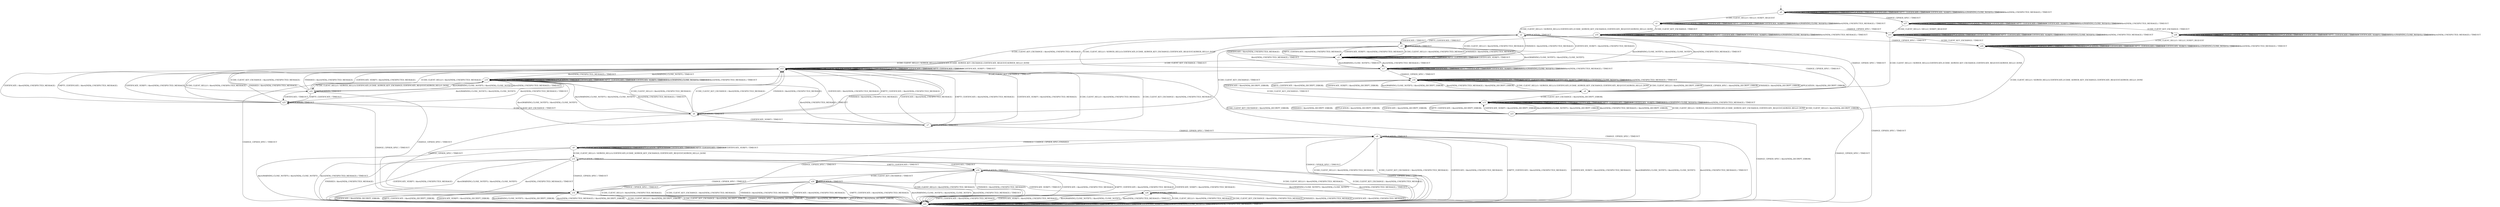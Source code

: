 digraph h5 {
s0 [label="s0"];
s1 [label="s1"];
s27 [label="s27"];
s2 [label="s2"];
s10 [label="s10"];
s11 [label="s11"];
s28 [label="s28"];
s3 [label="s3"];
s4 [label="s4"];
s5 [label="s5"];
s12 [label="s12"];
s17 [label="s17"];
s20 [label="s20"];
s22 [label="s22"];
s6 [label="s6"];
s13 [label="s13"];
s18 [label="s18"];
s21 [label="s21"];
s25 [label="s25"];
s7 [label="s7"];
s14 [label="s14"];
s19 [label="s19"];
s23 [label="s23"];
s8 [label="s8"];
s9 [label="s9"];
s15 [label="s15"];
s16 [label="s16"];
s24 [label="s24"];
s26 [label="s26"];
s0 -> s1 [label="ECDH_CLIENT_HELLO / HELLO_VERIFY_REQUEST"];
s0 -> s0 [label="ECDH_CLIENT_KEY_EXCHANGE / TIMEOUT"];
s0 -> s27 [label="CHANGE_CIPHER_SPEC / TIMEOUT"];
s0 -> s0 [label="FINISHED / TIMEOUT"];
s0 -> s0 [label="APPLICATION / TIMEOUT"];
s0 -> s0 [label="CERTIFICATE / TIMEOUT"];
s0 -> s0 [label="EMPTY_CERTIFICATE / TIMEOUT"];
s0 -> s0 [label="CERTIFICATE_VERIFY / TIMEOUT"];
s0 -> s0 [label="Alert(WARNING,CLOSE_NOTIFY) / TIMEOUT"];
s0 -> s0 [label="Alert(FATAL,UNEXPECTED_MESSAGE) / TIMEOUT"];
s1 -> s2 [label="ECDH_CLIENT_HELLO / SERVER_HELLO,CERTIFICATE,ECDHE_SERVER_KEY_EXCHANGE,CERTIFICATE_REQUEST,SERVER_HELLO_DONE"];
s1 -> s10 [label="ECDH_CLIENT_KEY_EXCHANGE / TIMEOUT"];
s1 -> s11 [label="CHANGE_CIPHER_SPEC / TIMEOUT"];
s1 -> s1 [label="FINISHED / TIMEOUT"];
s1 -> s1 [label="APPLICATION / TIMEOUT"];
s1 -> s1 [label="CERTIFICATE / TIMEOUT"];
s1 -> s1 [label="EMPTY_CERTIFICATE / TIMEOUT"];
s1 -> s1 [label="CERTIFICATE_VERIFY / TIMEOUT"];
s1 -> s1 [label="Alert(WARNING,CLOSE_NOTIFY) / TIMEOUT"];
s1 -> s1 [label="Alert(FATAL,UNEXPECTED_MESSAGE) / TIMEOUT"];
s27 -> s11 [label="ECDH_CLIENT_HELLO / HELLO_VERIFY_REQUEST"];
s27 -> s28 [label="ECDH_CLIENT_KEY_EXCHANGE / TIMEOUT"];
s27 -> s27 [label="CHANGE_CIPHER_SPEC / TIMEOUT"];
s27 -> s27 [label="FINISHED / TIMEOUT"];
s27 -> s27 [label="APPLICATION / TIMEOUT"];
s27 -> s27 [label="CERTIFICATE / TIMEOUT"];
s27 -> s27 [label="EMPTY_CERTIFICATE / TIMEOUT"];
s27 -> s27 [label="CERTIFICATE_VERIFY / TIMEOUT"];
s27 -> s27 [label="Alert(WARNING,CLOSE_NOTIFY) / TIMEOUT"];
s27 -> s27 [label="Alert(FATAL,UNEXPECTED_MESSAGE) / TIMEOUT"];
s2 -> s3 [label="ECDH_CLIENT_HELLO / Alert(FATAL,UNEXPECTED_MESSAGE)"];
s2 -> s12 [label="ECDH_CLIENT_KEY_EXCHANGE / Alert(FATAL,UNEXPECTED_MESSAGE)"];
s2 -> s4 [label="CHANGE_CIPHER_SPEC / TIMEOUT"];
s2 -> s3 [label="FINISHED / Alert(FATAL,UNEXPECTED_MESSAGE)"];
s2 -> s2 [label="APPLICATION / TIMEOUT"];
s2 -> s5 [label="CERTIFICATE / TIMEOUT"];
s2 -> s5 [label="EMPTY_CERTIFICATE / TIMEOUT"];
s2 -> s3 [label="CERTIFICATE_VERIFY / Alert(FATAL,UNEXPECTED_MESSAGE)"];
s2 -> s17 [label="Alert(WARNING,CLOSE_NOTIFY) / Alert(FATAL,CLOSE_NOTIFY)"];
s2 -> s17 [label="Alert(FATAL,UNEXPECTED_MESSAGE) / TIMEOUT"];
s10 -> s22 [label="ECDH_CLIENT_HELLO / SERVER_HELLO,CERTIFICATE,ECDHE_SERVER_KEY_EXCHANGE,CERTIFICATE_REQUEST,SERVER_HELLO_DONE"];
s10 -> s10 [label="ECDH_CLIENT_KEY_EXCHANGE / TIMEOUT"];
s10 -> s20 [label="CHANGE_CIPHER_SPEC / TIMEOUT"];
s10 -> s10 [label="FINISHED / TIMEOUT"];
s10 -> s10 [label="APPLICATION / TIMEOUT"];
s10 -> s10 [label="CERTIFICATE / TIMEOUT"];
s10 -> s10 [label="EMPTY_CERTIFICATE / TIMEOUT"];
s10 -> s10 [label="CERTIFICATE_VERIFY / TIMEOUT"];
s10 -> s10 [label="Alert(WARNING,CLOSE_NOTIFY) / TIMEOUT"];
s10 -> s10 [label="Alert(FATAL,UNEXPECTED_MESSAGE) / TIMEOUT"];
s11 -> s4 [label="ECDH_CLIENT_HELLO / SERVER_HELLO,CERTIFICATE,ECDHE_SERVER_KEY_EXCHANGE,CERTIFICATE_REQUEST,SERVER_HELLO_DONE"];
s11 -> s20 [label="ECDH_CLIENT_KEY_EXCHANGE / TIMEOUT"];
s11 -> s11 [label="CHANGE_CIPHER_SPEC / TIMEOUT"];
s11 -> s11 [label="FINISHED / TIMEOUT"];
s11 -> s11 [label="APPLICATION / TIMEOUT"];
s11 -> s11 [label="CERTIFICATE / TIMEOUT"];
s11 -> s11 [label="EMPTY_CERTIFICATE / TIMEOUT"];
s11 -> s11 [label="CERTIFICATE_VERIFY / TIMEOUT"];
s11 -> s11 [label="Alert(WARNING,CLOSE_NOTIFY) / TIMEOUT"];
s11 -> s11 [label="Alert(FATAL,UNEXPECTED_MESSAGE) / TIMEOUT"];
s28 -> s20 [label="ECDH_CLIENT_HELLO / HELLO_VERIFY_REQUEST"];
s28 -> s28 [label="ECDH_CLIENT_KEY_EXCHANGE / TIMEOUT"];
s28 -> s28 [label="CHANGE_CIPHER_SPEC / TIMEOUT"];
s28 -> s28 [label="FINISHED / TIMEOUT"];
s28 -> s28 [label="APPLICATION / TIMEOUT"];
s28 -> s28 [label="CERTIFICATE / TIMEOUT"];
s28 -> s28 [label="EMPTY_CERTIFICATE / TIMEOUT"];
s28 -> s28 [label="CERTIFICATE_VERIFY / TIMEOUT"];
s28 -> s28 [label="Alert(WARNING,CLOSE_NOTIFY) / TIMEOUT"];
s28 -> s28 [label="Alert(FATAL,UNEXPECTED_MESSAGE) / TIMEOUT"];
s3 -> s3 [label="ECDH_CLIENT_HELLO / TIMEOUT"];
s3 -> s12 [label="ECDH_CLIENT_KEY_EXCHANGE / TIMEOUT"];
s3 -> s21 [label="CHANGE_CIPHER_SPEC / TIMEOUT"];
s3 -> s3 [label="FINISHED / TIMEOUT"];
s3 -> s3 [label="APPLICATION / TIMEOUT"];
s3 -> s3 [label="CERTIFICATE / TIMEOUT"];
s3 -> s3 [label="EMPTY_CERTIFICATE / TIMEOUT"];
s3 -> s3 [label="CERTIFICATE_VERIFY / TIMEOUT"];
s3 -> s17 [label="Alert(WARNING,CLOSE_NOTIFY) / TIMEOUT"];
s3 -> s17 [label="Alert(FATAL,UNEXPECTED_MESSAGE) / TIMEOUT"];
s4 -> s18 [label="ECDH_CLIENT_HELLO / Alert(FATAL,DECRYPT_ERROR)"];
s4 -> s13 [label="ECDH_CLIENT_KEY_EXCHANGE / Alert(FATAL,DECRYPT_ERROR)"];
s4 -> s18 [label="CHANGE_CIPHER_SPEC / Alert(FATAL,DECRYPT_ERROR)"];
s4 -> s18 [label="FINISHED / Alert(FATAL,DECRYPT_ERROR)"];
s4 -> s18 [label="APPLICATION / Alert(FATAL,DECRYPT_ERROR)"];
s4 -> s18 [label="CERTIFICATE / Alert(FATAL,DECRYPT_ERROR)"];
s4 -> s18 [label="EMPTY_CERTIFICATE / Alert(FATAL,DECRYPT_ERROR)"];
s4 -> s18 [label="CERTIFICATE_VERIFY / Alert(FATAL,DECRYPT_ERROR)"];
s4 -> s18 [label="Alert(WARNING,CLOSE_NOTIFY) / Alert(FATAL,DECRYPT_ERROR)"];
s4 -> s18 [label="Alert(FATAL,UNEXPECTED_MESSAGE) / Alert(FATAL,DECRYPT_ERROR)"];
s5 -> s3 [label="ECDH_CLIENT_HELLO / Alert(FATAL,UNEXPECTED_MESSAGE)"];
s5 -> s6 [label="ECDH_CLIENT_KEY_EXCHANGE / TIMEOUT"];
s5 -> s4 [label="CHANGE_CIPHER_SPEC / TIMEOUT"];
s5 -> s3 [label="FINISHED / Alert(FATAL,UNEXPECTED_MESSAGE)"];
s5 -> s5 [label="APPLICATION / TIMEOUT"];
s5 -> s3 [label="CERTIFICATE / Alert(FATAL,UNEXPECTED_MESSAGE)"];
s5 -> s3 [label="EMPTY_CERTIFICATE / Alert(FATAL,UNEXPECTED_MESSAGE)"];
s5 -> s3 [label="CERTIFICATE_VERIFY / Alert(FATAL,UNEXPECTED_MESSAGE)"];
s5 -> s17 [label="Alert(WARNING,CLOSE_NOTIFY) / Alert(FATAL,CLOSE_NOTIFY)"];
s5 -> s17 [label="Alert(FATAL,UNEXPECTED_MESSAGE) / TIMEOUT"];
s12 -> s12 [label="ECDH_CLIENT_HELLO / TIMEOUT"];
s12 -> s12 [label="ECDH_CLIENT_KEY_EXCHANGE / TIMEOUT"];
s12 -> s21 [label="CHANGE_CIPHER_SPEC / TIMEOUT"];
s12 -> s12 [label="FINISHED / TIMEOUT"];
s12 -> s12 [label="APPLICATION / TIMEOUT"];
s12 -> s12 [label="CERTIFICATE / TIMEOUT"];
s12 -> s12 [label="EMPTY_CERTIFICATE / TIMEOUT"];
s12 -> s12 [label="CERTIFICATE_VERIFY / TIMEOUT"];
s12 -> s19 [label="Alert(WARNING,CLOSE_NOTIFY) / TIMEOUT"];
s12 -> s19 [label="Alert(FATAL,UNEXPECTED_MESSAGE) / TIMEOUT"];
s17 -> s2 [label="ECDH_CLIENT_HELLO / SERVER_HELLO,CERTIFICATE,ECDHE_SERVER_KEY_EXCHANGE,CERTIFICATE_REQUEST,SERVER_HELLO_DONE"];
s17 -> s19 [label="ECDH_CLIENT_KEY_EXCHANGE / TIMEOUT"];
s17 -> s18 [label="CHANGE_CIPHER_SPEC / TIMEOUT"];
s17 -> s17 [label="FINISHED / TIMEOUT"];
s17 -> s17 [label="APPLICATION / TIMEOUT"];
s17 -> s17 [label="CERTIFICATE / TIMEOUT"];
s17 -> s17 [label="EMPTY_CERTIFICATE / TIMEOUT"];
s17 -> s17 [label="CERTIFICATE_VERIFY / TIMEOUT"];
s17 -> s17 [label="Alert(WARNING,CLOSE_NOTIFY) / TIMEOUT"];
s17 -> s17 [label="Alert(FATAL,UNEXPECTED_MESSAGE) / TIMEOUT"];
s20 -> s23 [label="ECDH_CLIENT_HELLO / SERVER_HELLO,CERTIFICATE,ECDHE_SERVER_KEY_EXCHANGE,CERTIFICATE_REQUEST,SERVER_HELLO_DONE"];
s20 -> s20 [label="ECDH_CLIENT_KEY_EXCHANGE / TIMEOUT"];
s20 -> s20 [label="CHANGE_CIPHER_SPEC / TIMEOUT"];
s20 -> s20 [label="FINISHED / TIMEOUT"];
s20 -> s20 [label="APPLICATION / TIMEOUT"];
s20 -> s20 [label="CERTIFICATE / TIMEOUT"];
s20 -> s20 [label="EMPTY_CERTIFICATE / TIMEOUT"];
s20 -> s20 [label="CERTIFICATE_VERIFY / TIMEOUT"];
s20 -> s20 [label="Alert(WARNING,CLOSE_NOTIFY) / TIMEOUT"];
s20 -> s20 [label="Alert(FATAL,UNEXPECTED_MESSAGE) / TIMEOUT"];
s22 -> s12 [label="ECDH_CLIENT_HELLO / Alert(FATAL,UNEXPECTED_MESSAGE)"];
s22 -> s12 [label="ECDH_CLIENT_KEY_EXCHANGE / Alert(FATAL,UNEXPECTED_MESSAGE)"];
s22 -> s14 [label="CHANGE_CIPHER_SPEC / TIMEOUT"];
s22 -> s12 [label="FINISHED / Alert(FATAL,UNEXPECTED_MESSAGE)"];
s22 -> s22 [label="APPLICATION / TIMEOUT"];
s22 -> s25 [label="CERTIFICATE / TIMEOUT"];
s22 -> s25 [label="EMPTY_CERTIFICATE / TIMEOUT"];
s22 -> s12 [label="CERTIFICATE_VERIFY / Alert(FATAL,UNEXPECTED_MESSAGE)"];
s22 -> s19 [label="Alert(WARNING,CLOSE_NOTIFY) / Alert(FATAL,CLOSE_NOTIFY)"];
s22 -> s19 [label="Alert(FATAL,UNEXPECTED_MESSAGE) / TIMEOUT"];
s6 -> s12 [label="ECDH_CLIENT_HELLO / Alert(FATAL,UNEXPECTED_MESSAGE)"];
s6 -> s12 [label="ECDH_CLIENT_KEY_EXCHANGE / Alert(FATAL,UNEXPECTED_MESSAGE)"];
s6 -> s14 [label="CHANGE_CIPHER_SPEC / TIMEOUT"];
s6 -> s12 [label="FINISHED / Alert(FATAL,UNEXPECTED_MESSAGE)"];
s6 -> s6 [label="APPLICATION / TIMEOUT"];
s6 -> s12 [label="CERTIFICATE / Alert(FATAL,UNEXPECTED_MESSAGE)"];
s6 -> s12 [label="EMPTY_CERTIFICATE / Alert(FATAL,UNEXPECTED_MESSAGE)"];
s6 -> s7 [label="CERTIFICATE_VERIFY / TIMEOUT"];
s6 -> s19 [label="Alert(WARNING,CLOSE_NOTIFY) / Alert(FATAL,CLOSE_NOTIFY)"];
s6 -> s19 [label="Alert(FATAL,UNEXPECTED_MESSAGE) / TIMEOUT"];
s13 -> s23 [label="ECDH_CLIENT_HELLO / SERVER_HELLO,CERTIFICATE,ECDHE_SERVER_KEY_EXCHANGE,CERTIFICATE_REQUEST,SERVER_HELLO_DONE"];
s13 -> s13 [label="ECDH_CLIENT_KEY_EXCHANGE / TIMEOUT"];
s13 -> s21 [label="CHANGE_CIPHER_SPEC / TIMEOUT"];
s13 -> s13 [label="FINISHED / TIMEOUT"];
s13 -> s13 [label="APPLICATION / TIMEOUT"];
s13 -> s13 [label="CERTIFICATE / TIMEOUT"];
s13 -> s13 [label="EMPTY_CERTIFICATE / TIMEOUT"];
s13 -> s13 [label="CERTIFICATE_VERIFY / TIMEOUT"];
s13 -> s13 [label="Alert(WARNING,CLOSE_NOTIFY) / TIMEOUT"];
s13 -> s13 [label="Alert(FATAL,UNEXPECTED_MESSAGE) / TIMEOUT"];
s18 -> s4 [label="ECDH_CLIENT_HELLO / SERVER_HELLO,CERTIFICATE,ECDHE_SERVER_KEY_EXCHANGE,CERTIFICATE_REQUEST,SERVER_HELLO_DONE"];
s18 -> s13 [label="ECDH_CLIENT_KEY_EXCHANGE / TIMEOUT"];
s18 -> s18 [label="CHANGE_CIPHER_SPEC / TIMEOUT"];
s18 -> s18 [label="FINISHED / TIMEOUT"];
s18 -> s18 [label="APPLICATION / TIMEOUT"];
s18 -> s18 [label="CERTIFICATE / TIMEOUT"];
s18 -> s18 [label="EMPTY_CERTIFICATE / TIMEOUT"];
s18 -> s18 [label="CERTIFICATE_VERIFY / TIMEOUT"];
s18 -> s18 [label="Alert(WARNING,CLOSE_NOTIFY) / TIMEOUT"];
s18 -> s18 [label="Alert(FATAL,UNEXPECTED_MESSAGE) / TIMEOUT"];
s21 -> s21 [label="ECDH_CLIENT_HELLO / TIMEOUT"];
s21 -> s21 [label="ECDH_CLIENT_KEY_EXCHANGE / TIMEOUT"];
s21 -> s21 [label="CHANGE_CIPHER_SPEC / TIMEOUT"];
s21 -> s21 [label="FINISHED / TIMEOUT"];
s21 -> s21 [label="APPLICATION / TIMEOUT"];
s21 -> s21 [label="CERTIFICATE / TIMEOUT"];
s21 -> s21 [label="EMPTY_CERTIFICATE / TIMEOUT"];
s21 -> s21 [label="CERTIFICATE_VERIFY / TIMEOUT"];
s21 -> s21 [label="Alert(WARNING,CLOSE_NOTIFY) / TIMEOUT"];
s21 -> s21 [label="Alert(FATAL,UNEXPECTED_MESSAGE) / TIMEOUT"];
s25 -> s12 [label="ECDH_CLIENT_HELLO / Alert(FATAL,UNEXPECTED_MESSAGE)"];
s25 -> s6 [label="ECDH_CLIENT_KEY_EXCHANGE / TIMEOUT"];
s25 -> s14 [label="CHANGE_CIPHER_SPEC / TIMEOUT"];
s25 -> s12 [label="FINISHED / Alert(FATAL,UNEXPECTED_MESSAGE)"];
s25 -> s25 [label="APPLICATION / TIMEOUT"];
s25 -> s12 [label="CERTIFICATE / Alert(FATAL,UNEXPECTED_MESSAGE)"];
s25 -> s12 [label="EMPTY_CERTIFICATE / Alert(FATAL,UNEXPECTED_MESSAGE)"];
s25 -> s12 [label="CERTIFICATE_VERIFY / Alert(FATAL,UNEXPECTED_MESSAGE)"];
s25 -> s19 [label="Alert(WARNING,CLOSE_NOTIFY) / Alert(FATAL,CLOSE_NOTIFY)"];
s25 -> s19 [label="Alert(FATAL,UNEXPECTED_MESSAGE) / TIMEOUT"];
s7 -> s12 [label="ECDH_CLIENT_HELLO / Alert(FATAL,UNEXPECTED_MESSAGE)"];
s7 -> s12 [label="ECDH_CLIENT_KEY_EXCHANGE / Alert(FATAL,UNEXPECTED_MESSAGE)"];
s7 -> s8 [label="CHANGE_CIPHER_SPEC / TIMEOUT"];
s7 -> s12 [label="FINISHED / Alert(FATAL,UNEXPECTED_MESSAGE)"];
s7 -> s7 [label="APPLICATION / TIMEOUT"];
s7 -> s12 [label="CERTIFICATE / Alert(FATAL,UNEXPECTED_MESSAGE)"];
s7 -> s12 [label="EMPTY_CERTIFICATE / Alert(FATAL,UNEXPECTED_MESSAGE)"];
s7 -> s12 [label="CERTIFICATE_VERIFY / Alert(FATAL,UNEXPECTED_MESSAGE)"];
s7 -> s19 [label="Alert(WARNING,CLOSE_NOTIFY) / Alert(FATAL,CLOSE_NOTIFY)"];
s7 -> s19 [label="Alert(FATAL,UNEXPECTED_MESSAGE) / TIMEOUT"];
s14 -> s21 [label="ECDH_CLIENT_HELLO / Alert(FATAL,DECRYPT_ERROR)"];
s14 -> s21 [label="ECDH_CLIENT_KEY_EXCHANGE / Alert(FATAL,DECRYPT_ERROR)"];
s14 -> s21 [label="CHANGE_CIPHER_SPEC / Alert(FATAL,DECRYPT_ERROR)"];
s14 -> s21 [label="FINISHED / Alert(FATAL,DECRYPT_ERROR)"];
s14 -> s21 [label="APPLICATION / Alert(FATAL,DECRYPT_ERROR)"];
s14 -> s21 [label="CERTIFICATE / Alert(FATAL,DECRYPT_ERROR)"];
s14 -> s21 [label="EMPTY_CERTIFICATE / Alert(FATAL,DECRYPT_ERROR)"];
s14 -> s21 [label="CERTIFICATE_VERIFY / Alert(FATAL,DECRYPT_ERROR)"];
s14 -> s21 [label="Alert(WARNING,CLOSE_NOTIFY) / Alert(FATAL,DECRYPT_ERROR)"];
s14 -> s21 [label="Alert(FATAL,UNEXPECTED_MESSAGE) / Alert(FATAL,DECRYPT_ERROR)"];
s19 -> s22 [label="ECDH_CLIENT_HELLO / SERVER_HELLO,CERTIFICATE,ECDHE_SERVER_KEY_EXCHANGE,CERTIFICATE_REQUEST,SERVER_HELLO_DONE"];
s19 -> s19 [label="ECDH_CLIENT_KEY_EXCHANGE / TIMEOUT"];
s19 -> s21 [label="CHANGE_CIPHER_SPEC / TIMEOUT"];
s19 -> s19 [label="FINISHED / TIMEOUT"];
s19 -> s19 [label="APPLICATION / TIMEOUT"];
s19 -> s19 [label="CERTIFICATE / TIMEOUT"];
s19 -> s19 [label="EMPTY_CERTIFICATE / TIMEOUT"];
s19 -> s19 [label="CERTIFICATE_VERIFY / TIMEOUT"];
s19 -> s19 [label="Alert(WARNING,CLOSE_NOTIFY) / TIMEOUT"];
s19 -> s19 [label="Alert(FATAL,UNEXPECTED_MESSAGE) / TIMEOUT"];
s23 -> s13 [label="ECDH_CLIENT_HELLO / Alert(FATAL,DECRYPT_ERROR)"];
s23 -> s13 [label="ECDH_CLIENT_KEY_EXCHANGE / Alert(FATAL,DECRYPT_ERROR)"];
s23 -> s21 [label="CHANGE_CIPHER_SPEC / Alert(FATAL,DECRYPT_ERROR)"];
s23 -> s13 [label="FINISHED / Alert(FATAL,DECRYPT_ERROR)"];
s23 -> s13 [label="APPLICATION / Alert(FATAL,DECRYPT_ERROR)"];
s23 -> s13 [label="CERTIFICATE / Alert(FATAL,DECRYPT_ERROR)"];
s23 -> s13 [label="EMPTY_CERTIFICATE / Alert(FATAL,DECRYPT_ERROR)"];
s23 -> s13 [label="CERTIFICATE_VERIFY / Alert(FATAL,DECRYPT_ERROR)"];
s23 -> s13 [label="Alert(WARNING,CLOSE_NOTIFY) / Alert(FATAL,DECRYPT_ERROR)"];
s23 -> s13 [label="Alert(FATAL,UNEXPECTED_MESSAGE) / Alert(FATAL,DECRYPT_ERROR)"];
s8 -> s21 [label="ECDH_CLIENT_HELLO / Alert(FATAL,UNEXPECTED_MESSAGE)"];
s8 -> s21 [label="ECDH_CLIENT_KEY_EXCHANGE / Alert(FATAL,UNEXPECTED_MESSAGE)"];
s8 -> s14 [label="CHANGE_CIPHER_SPEC / TIMEOUT"];
s8 -> s9 [label="FINISHED / CHANGE_CIPHER_SPEC,FINISHED"];
s8 -> s8 [label="APPLICATION / TIMEOUT"];
s8 -> s21 [label="CERTIFICATE / Alert(FATAL,UNEXPECTED_MESSAGE)"];
s8 -> s21 [label="EMPTY_CERTIFICATE / Alert(FATAL,UNEXPECTED_MESSAGE)"];
s8 -> s21 [label="CERTIFICATE_VERIFY / Alert(FATAL,UNEXPECTED_MESSAGE)"];
s8 -> s21 [label="Alert(WARNING,CLOSE_NOTIFY) / Alert(FATAL,CLOSE_NOTIFY)"];
s8 -> s21 [label="Alert(FATAL,UNEXPECTED_MESSAGE) / TIMEOUT"];
s9 -> s15 [label="ECDH_CLIENT_HELLO / SERVER_HELLO,CERTIFICATE,ECDHE_SERVER_KEY_EXCHANGE,CERTIFICATE_REQUEST,SERVER_HELLO_DONE"];
s9 -> s9 [label="ECDH_CLIENT_KEY_EXCHANGE / TIMEOUT"];
s9 -> s21 [label="CHANGE_CIPHER_SPEC / TIMEOUT"];
s9 -> s9 [label="FINISHED / TIMEOUT"];
s9 -> s9 [label="APPLICATION / APPLICATION"];
s9 -> s9 [label="CERTIFICATE / TIMEOUT"];
s9 -> s9 [label="EMPTY_CERTIFICATE / TIMEOUT"];
s9 -> s9 [label="CERTIFICATE_VERIFY / TIMEOUT"];
s9 -> s21 [label="Alert(WARNING,CLOSE_NOTIFY) / Alert(FATAL,CLOSE_NOTIFY)"];
s9 -> s21 [label="Alert(FATAL,UNEXPECTED_MESSAGE) / TIMEOUT"];
s15 -> s21 [label="ECDH_CLIENT_HELLO / Alert(FATAL,UNEXPECTED_MESSAGE)"];
s15 -> s21 [label="ECDH_CLIENT_KEY_EXCHANGE / Alert(FATAL,UNEXPECTED_MESSAGE)"];
s15 -> s14 [label="CHANGE_CIPHER_SPEC / TIMEOUT"];
s15 -> s21 [label="FINISHED / Alert(FATAL,UNEXPECTED_MESSAGE)"];
s15 -> s15 [label="APPLICATION / TIMEOUT"];
s15 -> s16 [label="CERTIFICATE / TIMEOUT"];
s15 -> s16 [label="EMPTY_CERTIFICATE / TIMEOUT"];
s15 -> s21 [label="CERTIFICATE_VERIFY / Alert(FATAL,UNEXPECTED_MESSAGE)"];
s15 -> s21 [label="Alert(WARNING,CLOSE_NOTIFY) / Alert(FATAL,CLOSE_NOTIFY)"];
s15 -> s21 [label="Alert(FATAL,UNEXPECTED_MESSAGE) / TIMEOUT"];
s16 -> s21 [label="ECDH_CLIENT_HELLO / Alert(FATAL,UNEXPECTED_MESSAGE)"];
s16 -> s24 [label="ECDH_CLIENT_KEY_EXCHANGE / TIMEOUT"];
s16 -> s14 [label="CHANGE_CIPHER_SPEC / TIMEOUT"];
s16 -> s21 [label="FINISHED / Alert(FATAL,UNEXPECTED_MESSAGE)"];
s16 -> s16 [label="APPLICATION / TIMEOUT"];
s16 -> s21 [label="CERTIFICATE / Alert(FATAL,UNEXPECTED_MESSAGE)"];
s16 -> s21 [label="EMPTY_CERTIFICATE / Alert(FATAL,UNEXPECTED_MESSAGE)"];
s16 -> s21 [label="CERTIFICATE_VERIFY / Alert(FATAL,UNEXPECTED_MESSAGE)"];
s16 -> s21 [label="Alert(WARNING,CLOSE_NOTIFY) / Alert(FATAL,CLOSE_NOTIFY)"];
s16 -> s21 [label="Alert(FATAL,UNEXPECTED_MESSAGE) / TIMEOUT"];
s24 -> s21 [label="ECDH_CLIENT_HELLO / Alert(FATAL,UNEXPECTED_MESSAGE)"];
s24 -> s21 [label="ECDH_CLIENT_KEY_EXCHANGE / Alert(FATAL,UNEXPECTED_MESSAGE)"];
s24 -> s14 [label="CHANGE_CIPHER_SPEC / TIMEOUT"];
s24 -> s21 [label="FINISHED / Alert(FATAL,UNEXPECTED_MESSAGE)"];
s24 -> s24 [label="APPLICATION / TIMEOUT"];
s24 -> s21 [label="CERTIFICATE / Alert(FATAL,UNEXPECTED_MESSAGE)"];
s24 -> s21 [label="EMPTY_CERTIFICATE / Alert(FATAL,UNEXPECTED_MESSAGE)"];
s24 -> s26 [label="CERTIFICATE_VERIFY / TIMEOUT"];
s24 -> s21 [label="Alert(WARNING,CLOSE_NOTIFY) / Alert(FATAL,CLOSE_NOTIFY)"];
s24 -> s21 [label="Alert(FATAL,UNEXPECTED_MESSAGE) / TIMEOUT"];
s26 -> s21 [label="ECDH_CLIENT_HELLO / Alert(FATAL,UNEXPECTED_MESSAGE)"];
s26 -> s21 [label="ECDH_CLIENT_KEY_EXCHANGE / Alert(FATAL,UNEXPECTED_MESSAGE)"];
s26 -> s8 [label="CHANGE_CIPHER_SPEC / TIMEOUT"];
s26 -> s21 [label="FINISHED / Alert(FATAL,UNEXPECTED_MESSAGE)"];
s26 -> s26 [label="APPLICATION / TIMEOUT"];
s26 -> s21 [label="CERTIFICATE / Alert(FATAL,UNEXPECTED_MESSAGE)"];
s26 -> s21 [label="EMPTY_CERTIFICATE / Alert(FATAL,UNEXPECTED_MESSAGE)"];
s26 -> s21 [label="CERTIFICATE_VERIFY / Alert(FATAL,UNEXPECTED_MESSAGE)"];
s26 -> s21 [label="Alert(WARNING,CLOSE_NOTIFY) / Alert(FATAL,CLOSE_NOTIFY)"];
s26 -> s21 [label="Alert(FATAL,UNEXPECTED_MESSAGE) / TIMEOUT"];
__start0 [shape=none, label=""];
__start0 -> s0 [label=""];
}
